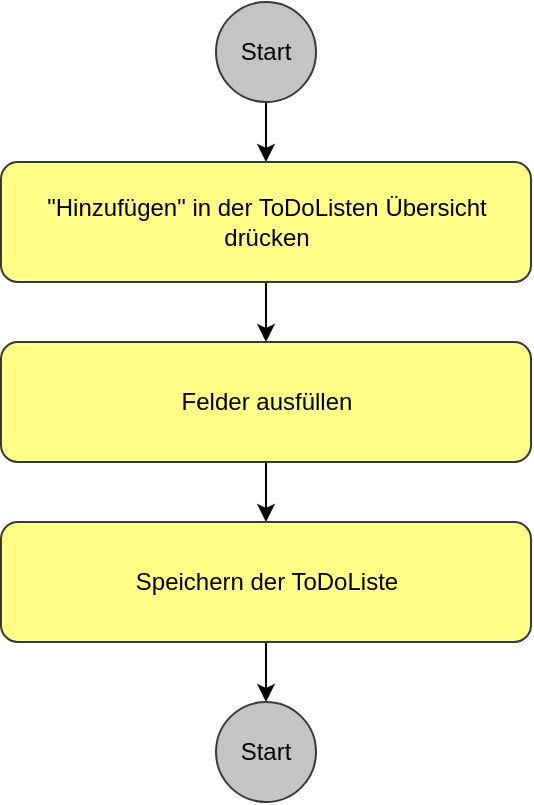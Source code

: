 <mxfile version="14.2.4" type="github">
  <diagram id="ZQJPqDb_hHt0u6amZrvK" name="Page-1">
    <mxGraphModel dx="2052" dy="2302" grid="1" gridSize="10" guides="1" tooltips="1" connect="1" arrows="1" fold="1" page="1" pageScale="1" pageWidth="827" pageHeight="1169" math="0" shadow="0">
      <root>
        <mxCell id="0" />
        <mxCell id="1" parent="0" />
        <mxCell id="uDIp1nYdUxsMnsxH5jg1-3" style="edgeStyle=orthogonalEdgeStyle;rounded=0;orthogonalLoop=1;jettySize=auto;html=1;" edge="1" parent="1" source="uDIp1nYdUxsMnsxH5jg1-1" target="uDIp1nYdUxsMnsxH5jg1-2">
          <mxGeometry relative="1" as="geometry" />
        </mxCell>
        <mxCell id="uDIp1nYdUxsMnsxH5jg1-1" value="Start" style="ellipse;whiteSpace=wrap;html=1;aspect=fixed;strokeColor=#36393d;fillColor=#C4C4C4;" vertex="1" parent="1">
          <mxGeometry x="350" y="-1070" width="50" height="50" as="geometry" />
        </mxCell>
        <mxCell id="uDIp1nYdUxsMnsxH5jg1-5" style="edgeStyle=orthogonalEdgeStyle;rounded=0;orthogonalLoop=1;jettySize=auto;html=1;entryX=0.5;entryY=0;entryDx=0;entryDy=0;" edge="1" parent="1" source="uDIp1nYdUxsMnsxH5jg1-2" target="uDIp1nYdUxsMnsxH5jg1-4">
          <mxGeometry relative="1" as="geometry" />
        </mxCell>
        <mxCell id="uDIp1nYdUxsMnsxH5jg1-2" value="&quot;Hinzufügen&quot; in der ToDoListen Übersicht drücken" style="rounded=1;whiteSpace=wrap;html=1;fillColor=#ffff88;strokeColor=#36393d;arcSize=14;" vertex="1" parent="1">
          <mxGeometry x="242.5" y="-990" width="265" height="60" as="geometry" />
        </mxCell>
        <mxCell id="uDIp1nYdUxsMnsxH5jg1-7" style="edgeStyle=orthogonalEdgeStyle;rounded=0;orthogonalLoop=1;jettySize=auto;html=1;" edge="1" parent="1" source="uDIp1nYdUxsMnsxH5jg1-4" target="uDIp1nYdUxsMnsxH5jg1-6">
          <mxGeometry relative="1" as="geometry" />
        </mxCell>
        <mxCell id="uDIp1nYdUxsMnsxH5jg1-4" value="Felder ausfüllen" style="rounded=1;whiteSpace=wrap;html=1;fillColor=#ffff88;strokeColor=#36393d;arcSize=14;" vertex="1" parent="1">
          <mxGeometry x="242.5" y="-900" width="265" height="60" as="geometry" />
        </mxCell>
        <mxCell id="uDIp1nYdUxsMnsxH5jg1-9" style="edgeStyle=orthogonalEdgeStyle;rounded=0;orthogonalLoop=1;jettySize=auto;html=1;" edge="1" parent="1" source="uDIp1nYdUxsMnsxH5jg1-6" target="uDIp1nYdUxsMnsxH5jg1-8">
          <mxGeometry relative="1" as="geometry" />
        </mxCell>
        <mxCell id="uDIp1nYdUxsMnsxH5jg1-6" value="Speichern der ToDoListe" style="rounded=1;whiteSpace=wrap;html=1;fillColor=#ffff88;strokeColor=#36393d;arcSize=14;" vertex="1" parent="1">
          <mxGeometry x="242.5" y="-810" width="265" height="60" as="geometry" />
        </mxCell>
        <mxCell id="uDIp1nYdUxsMnsxH5jg1-8" value="Start" style="ellipse;whiteSpace=wrap;html=1;aspect=fixed;strokeColor=#36393d;fillColor=#C4C4C4;" vertex="1" parent="1">
          <mxGeometry x="350" y="-720" width="50" height="50" as="geometry" />
        </mxCell>
      </root>
    </mxGraphModel>
  </diagram>
</mxfile>
